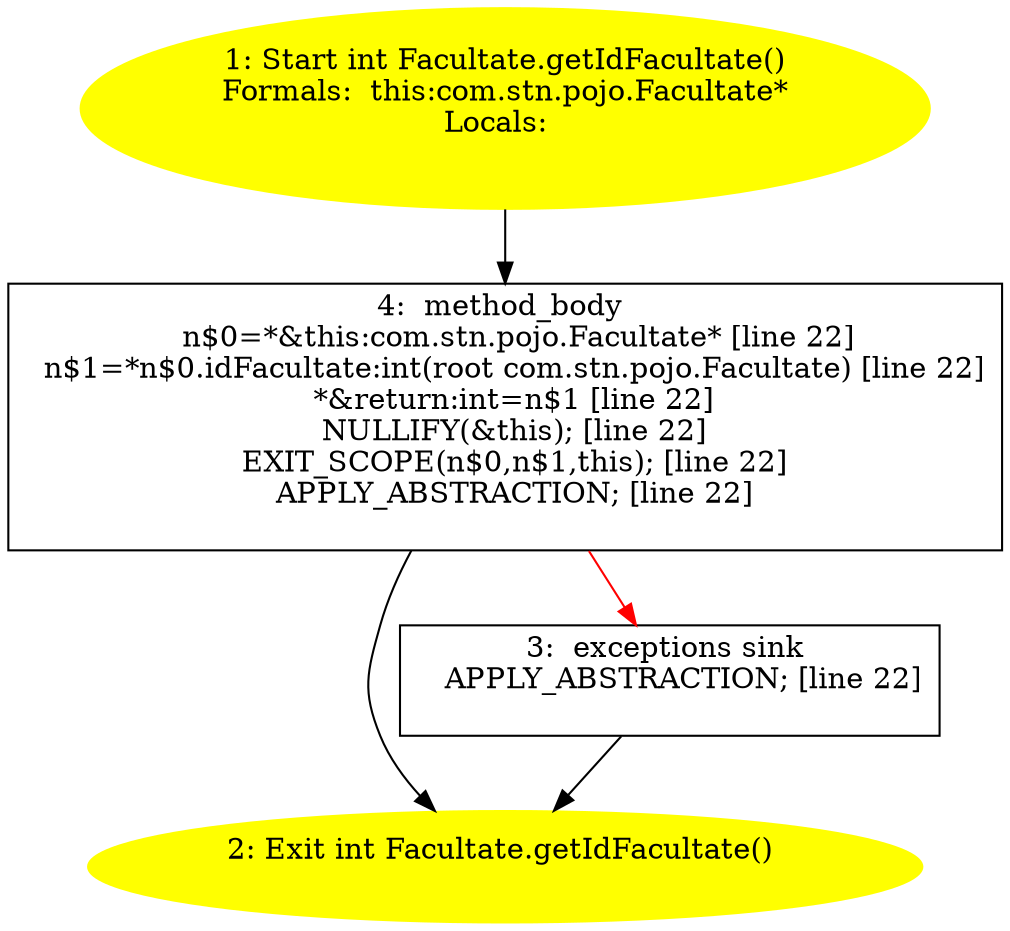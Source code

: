 /* @generated */
digraph cfg {
"com.stn.pojo.Facultate.getIdFacultate():int.463ab6ccfa1c208425cfdc45ad57c727_1" [label="1: Start int Facultate.getIdFacultate()\nFormals:  this:com.stn.pojo.Facultate*\nLocals:  \n  " color=yellow style=filled]
	

	 "com.stn.pojo.Facultate.getIdFacultate():int.463ab6ccfa1c208425cfdc45ad57c727_1" -> "com.stn.pojo.Facultate.getIdFacultate():int.463ab6ccfa1c208425cfdc45ad57c727_4" ;
"com.stn.pojo.Facultate.getIdFacultate():int.463ab6ccfa1c208425cfdc45ad57c727_2" [label="2: Exit int Facultate.getIdFacultate() \n  " color=yellow style=filled]
	

"com.stn.pojo.Facultate.getIdFacultate():int.463ab6ccfa1c208425cfdc45ad57c727_3" [label="3:  exceptions sink \n   APPLY_ABSTRACTION; [line 22]\n " shape="box"]
	

	 "com.stn.pojo.Facultate.getIdFacultate():int.463ab6ccfa1c208425cfdc45ad57c727_3" -> "com.stn.pojo.Facultate.getIdFacultate():int.463ab6ccfa1c208425cfdc45ad57c727_2" ;
"com.stn.pojo.Facultate.getIdFacultate():int.463ab6ccfa1c208425cfdc45ad57c727_4" [label="4:  method_body \n   n$0=*&this:com.stn.pojo.Facultate* [line 22]\n  n$1=*n$0.idFacultate:int(root com.stn.pojo.Facultate) [line 22]\n  *&return:int=n$1 [line 22]\n  NULLIFY(&this); [line 22]\n  EXIT_SCOPE(n$0,n$1,this); [line 22]\n  APPLY_ABSTRACTION; [line 22]\n " shape="box"]
	

	 "com.stn.pojo.Facultate.getIdFacultate():int.463ab6ccfa1c208425cfdc45ad57c727_4" -> "com.stn.pojo.Facultate.getIdFacultate():int.463ab6ccfa1c208425cfdc45ad57c727_2" ;
	 "com.stn.pojo.Facultate.getIdFacultate():int.463ab6ccfa1c208425cfdc45ad57c727_4" -> "com.stn.pojo.Facultate.getIdFacultate():int.463ab6ccfa1c208425cfdc45ad57c727_3" [color="red" ];
}
